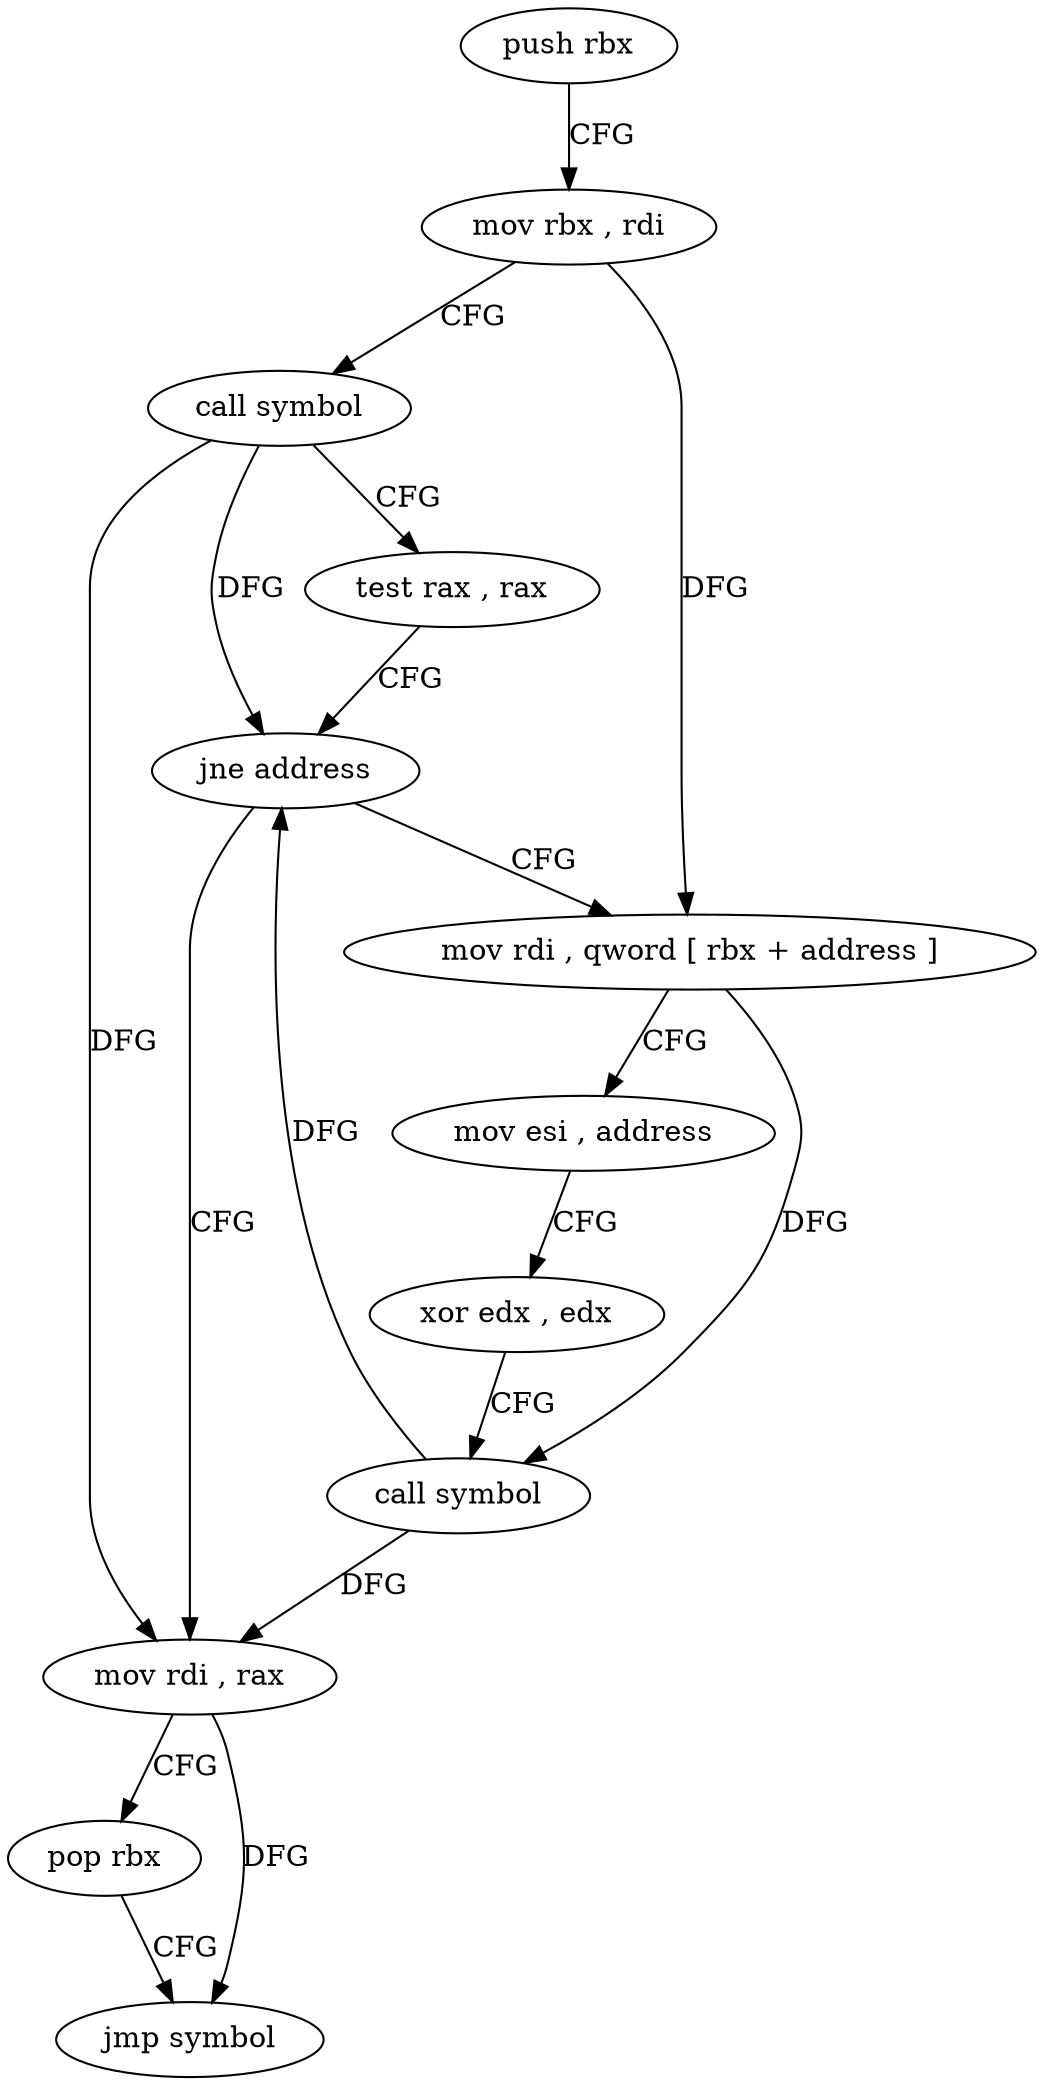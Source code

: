 digraph "func" {
"89824" [label = "push rbx" ]
"89825" [label = "mov rbx , rdi" ]
"89828" [label = "call symbol" ]
"89833" [label = "test rax , rax" ]
"89836" [label = "jne address" ]
"89854" [label = "mov rdi , rax" ]
"89838" [label = "mov rdi , qword [ rbx + address ]" ]
"89857" [label = "pop rbx" ]
"89858" [label = "jmp symbol" ]
"89842" [label = "mov esi , address" ]
"89847" [label = "xor edx , edx" ]
"89849" [label = "call symbol" ]
"89824" -> "89825" [ label = "CFG" ]
"89825" -> "89828" [ label = "CFG" ]
"89825" -> "89838" [ label = "DFG" ]
"89828" -> "89833" [ label = "CFG" ]
"89828" -> "89836" [ label = "DFG" ]
"89828" -> "89854" [ label = "DFG" ]
"89833" -> "89836" [ label = "CFG" ]
"89836" -> "89854" [ label = "CFG" ]
"89836" -> "89838" [ label = "CFG" ]
"89854" -> "89857" [ label = "CFG" ]
"89854" -> "89858" [ label = "DFG" ]
"89838" -> "89842" [ label = "CFG" ]
"89838" -> "89849" [ label = "DFG" ]
"89857" -> "89858" [ label = "CFG" ]
"89842" -> "89847" [ label = "CFG" ]
"89847" -> "89849" [ label = "CFG" ]
"89849" -> "89854" [ label = "DFG" ]
"89849" -> "89836" [ label = "DFG" ]
}
